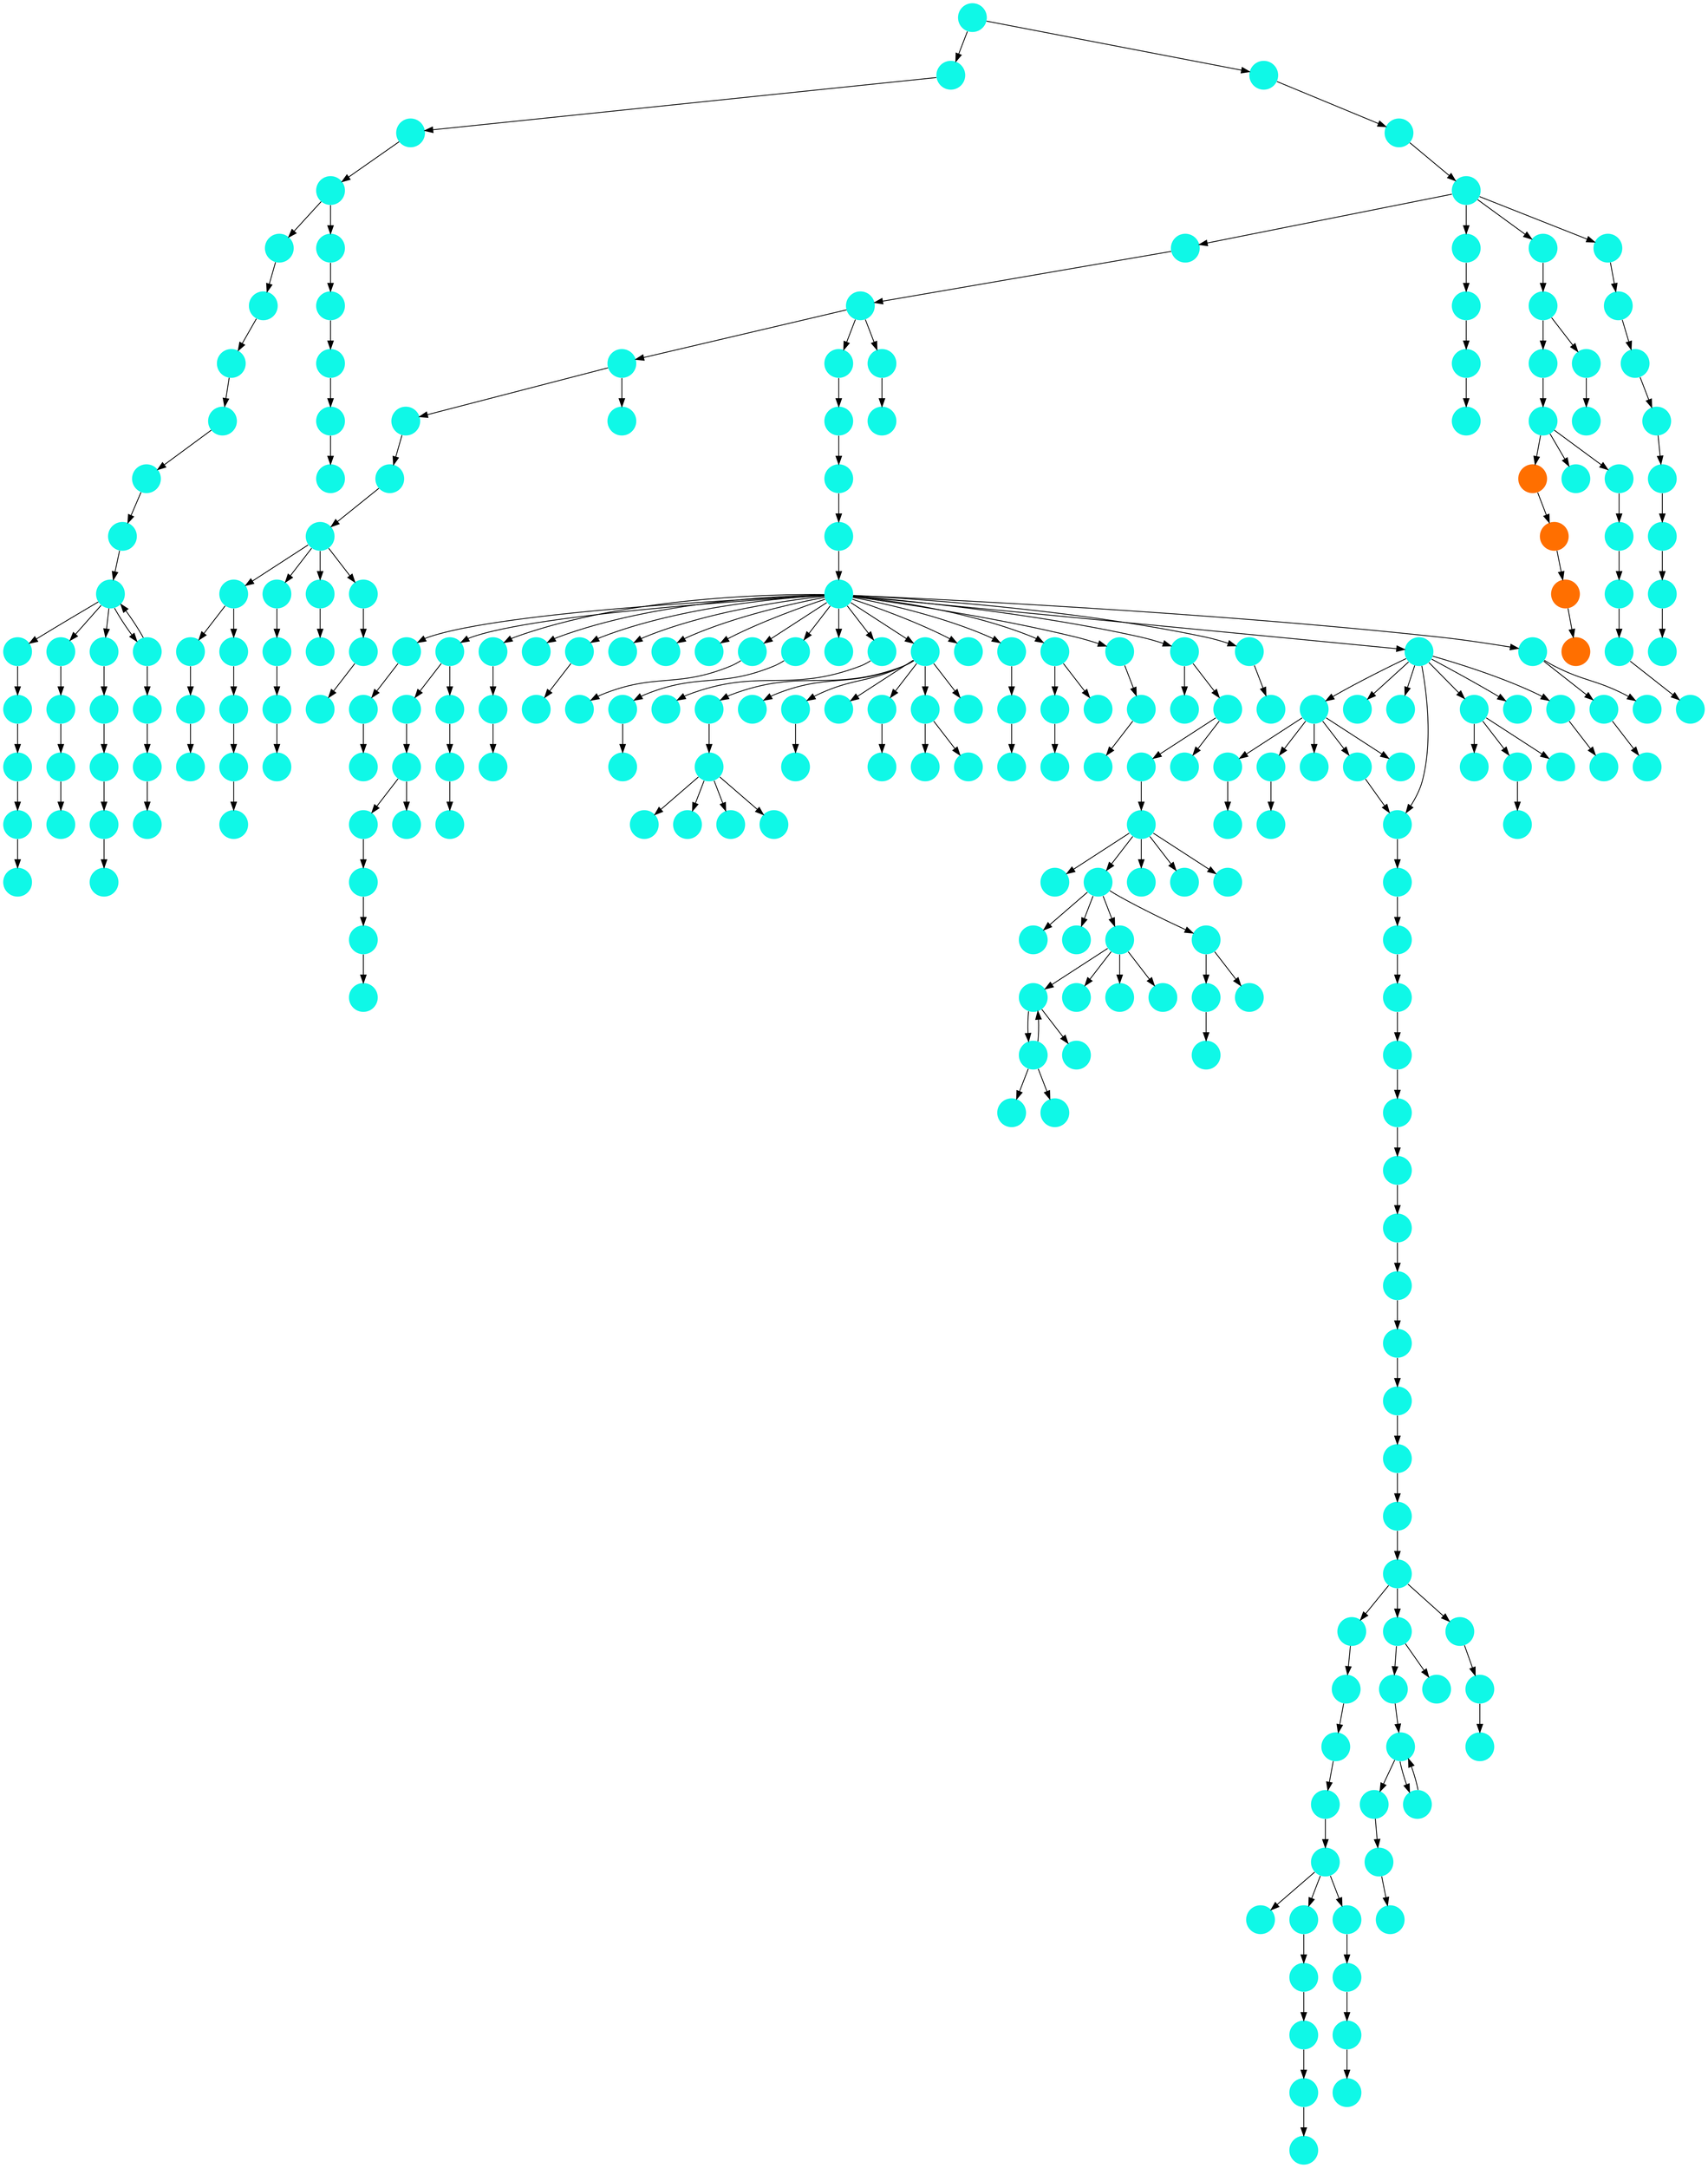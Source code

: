 digraph{
0 [tooltip = "I", penwidth = 0, style = filled, fillcolor = "#0ff8e7", shape = circle, label = ""]
1 [tooltip = "I", penwidth = 0, style = filled, fillcolor = "#0ff8e7", shape = circle, label = ""]
2 [tooltip = "I", penwidth = 0, style = filled, fillcolor = "#0ff8e7", shape = circle, label = ""]
3 [tooltip = "I", penwidth = 0, style = filled, fillcolor = "#0ff8e7", shape = circle, label = ""]
4 [tooltip = "I", penwidth = 0, style = filled, fillcolor = "#0ff8e7", shape = circle, label = ""]
5 [tooltip = "I", penwidth = 0, style = filled, fillcolor = "#0ff8e7", shape = circle, label = ""]
6 [tooltip = "I", penwidth = 0, style = filled, fillcolor = "#0ff8e7", shape = circle, label = ""]
7 [tooltip = "I", penwidth = 0, style = filled, fillcolor = "#0ff8e7", shape = circle, label = ""]
8 [tooltip = "I", penwidth = 0, style = filled, fillcolor = "#0ff8e7", shape = circle, label = ""]
9 [tooltip = "I", penwidth = 0, style = filled, fillcolor = "#0ff8e7", shape = circle, label = ""]
10 [tooltip = "I", penwidth = 0, style = filled, fillcolor = "#0ff8e7", shape = circle, label = ""]
11 [tooltip = "I", penwidth = 0, style = filled, fillcolor = "#0ff8e7", shape = circle, label = ""]
12 [tooltip = "I", penwidth = 0, style = filled, fillcolor = "#0ff8e7", shape = circle, label = ""]
13 [tooltip = "I", penwidth = 0, style = filled, fillcolor = "#0ff8e7", shape = circle, label = ""]
14 [tooltip = "I", penwidth = 0, style = filled, fillcolor = "#0ff8e7", shape = circle, label = ""]
15 [tooltip = "I", penwidth = 0, style = filled, fillcolor = "#0ff8e7", shape = circle, label = ""]
16 [tooltip = "I", penwidth = 0, style = filled, fillcolor = "#0ff8e7", shape = circle, label = ""]
17 [tooltip = "I", penwidth = 0, style = filled, fillcolor = "#0ff8e7", shape = circle, label = ""]
18 [tooltip = "I", penwidth = 0, style = filled, fillcolor = "#0ff8e7", shape = circle, label = ""]
19 [tooltip = "I", penwidth = 0, style = filled, fillcolor = "#0ff8e7", shape = circle, label = ""]
20 [tooltip = "I", penwidth = 0, style = filled, fillcolor = "#0ff8e7", shape = circle, label = ""]
21 [tooltip = "I", penwidth = 0, style = filled, fillcolor = "#0ff8e7", shape = circle, label = ""]
22 [tooltip = "I", penwidth = 0, style = filled, fillcolor = "#0ff8e7", shape = circle, label = ""]
23 [tooltip = "I", penwidth = 0, style = filled, fillcolor = "#0ff8e7", shape = circle, label = ""]
24 [tooltip = "I", penwidth = 0, style = filled, fillcolor = "#0ff8e7", shape = circle, label = ""]
25 [tooltip = "I", penwidth = 0, style = filled, fillcolor = "#0ff8e7", shape = circle, label = ""]
26 [tooltip = "I", penwidth = 0, style = filled, fillcolor = "#0ff8e7", shape = circle, label = ""]
27 [tooltip = "I", penwidth = 0, style = filled, fillcolor = "#0ff8e7", shape = circle, label = ""]
28 [tooltip = "I", penwidth = 0, style = filled, fillcolor = "#0ff8e7", shape = circle, label = ""]
29 [tooltip = "I", penwidth = 0, style = filled, fillcolor = "#0ff8e7", shape = circle, label = ""]
30 [tooltip = "I", penwidth = 0, style = filled, fillcolor = "#0ff8e7", shape = circle, label = ""]
31 [tooltip = "I", penwidth = 0, style = filled, fillcolor = "#0ff8e7", shape = circle, label = ""]
32 [tooltip = "I", penwidth = 0, style = filled, fillcolor = "#0ff8e7", shape = circle, label = ""]
33 [tooltip = "I", penwidth = 0, style = filled, fillcolor = "#0ff8e7", shape = circle, label = ""]
34 [tooltip = "I", penwidth = 0, style = filled, fillcolor = "#0ff8e7", shape = circle, label = ""]
35 [tooltip = "I", penwidth = 0, style = filled, fillcolor = "#0ff8e7", shape = circle, label = ""]
36 [tooltip = "I", penwidth = 0, style = filled, fillcolor = "#0ff8e7", shape = circle, label = ""]
37 [tooltip = "I", penwidth = 0, style = filled, fillcolor = "#0ff8e7", shape = circle, label = ""]
38 [tooltip = "I", penwidth = 0, style = filled, fillcolor = "#0ff8e7", shape = circle, label = ""]
39 [tooltip = "I", penwidth = 0, style = filled, fillcolor = "#0ff8e7", shape = circle, label = ""]
40 [tooltip = "I", penwidth = 0, style = filled, fillcolor = "#0ff8e7", shape = circle, label = ""]
41 [tooltip = "I", penwidth = 0, style = filled, fillcolor = "#0ff8e7", shape = circle, label = ""]
42 [tooltip = "I", penwidth = 0, style = filled, fillcolor = "#0ff8e7", shape = circle, label = ""]
43 [tooltip = "I", penwidth = 0, style = filled, fillcolor = "#0ff8e7", shape = circle, label = ""]
44 [tooltip = "I", penwidth = 0, style = filled, fillcolor = "#0ff8e7", shape = circle, label = ""]
45 [tooltip = "I", penwidth = 0, style = filled, fillcolor = "#0ff8e7", shape = circle, label = ""]
46 [tooltip = "I", penwidth = 0, style = filled, fillcolor = "#0ff8e7", shape = circle, label = ""]
47 [tooltip = "I", penwidth = 0, style = filled, fillcolor = "#0ff8e7", shape = circle, label = ""]
48 [tooltip = "I", penwidth = 0, style = filled, fillcolor = "#0ff8e7", shape = circle, label = ""]
49 [tooltip = "I", penwidth = 0, style = filled, fillcolor = "#0ff8e7", shape = circle, label = ""]
50 [tooltip = "I", penwidth = 0, style = filled, fillcolor = "#0ff8e7", shape = circle, label = ""]
51 [tooltip = "I", penwidth = 0, style = filled, fillcolor = "#0ff8e7", shape = circle, label = ""]
52 [tooltip = "I", penwidth = 0, style = filled, fillcolor = "#0ff8e7", shape = circle, label = ""]
53 [tooltip = "I", penwidth = 0, style = filled, fillcolor = "#0ff8e7", shape = circle, label = ""]
54 [tooltip = "I", penwidth = 0, style = filled, fillcolor = "#0ff8e7", shape = circle, label = ""]
55 [tooltip = "I", penwidth = 0, style = filled, fillcolor = "#0ff8e7", shape = circle, label = ""]
56 [tooltip = "I", penwidth = 0, style = filled, fillcolor = "#0ff8e7", shape = circle, label = ""]
57 [tooltip = "I", penwidth = 0, style = filled, fillcolor = "#0ff8e7", shape = circle, label = ""]
58 [tooltip = "I", penwidth = 0, style = filled, fillcolor = "#0ff8e7", shape = circle, label = ""]
59 [tooltip = "I", penwidth = 0, style = filled, fillcolor = "#0ff8e7", shape = circle, label = ""]
60 [tooltip = "I", penwidth = 0, style = filled, fillcolor = "#0ff8e7", shape = circle, label = ""]
61 [tooltip = "I", penwidth = 0, style = filled, fillcolor = "#0ff8e7", shape = circle, label = ""]
62 [tooltip = "I", penwidth = 0, style = filled, fillcolor = "#0ff8e7", shape = circle, label = ""]
63 [tooltip = "I", penwidth = 0, style = filled, fillcolor = "#0ff8e7", shape = circle, label = ""]
64 [tooltip = "I", penwidth = 0, style = filled, fillcolor = "#0ff8e7", shape = circle, label = ""]
65 [tooltip = "I", penwidth = 0, style = filled, fillcolor = "#0ff8e7", shape = circle, label = ""]
66 [tooltip = "I", penwidth = 0, style = filled, fillcolor = "#0ff8e7", shape = circle, label = ""]
67 [tooltip = "I", penwidth = 0, style = filled, fillcolor = "#0ff8e7", shape = circle, label = ""]
68 [tooltip = "I", penwidth = 0, style = filled, fillcolor = "#0ff8e7", shape = circle, label = ""]
69 [tooltip = "I", penwidth = 0, style = filled, fillcolor = "#0ff8e7", shape = circle, label = ""]
70 [tooltip = "I", penwidth = 0, style = filled, fillcolor = "#0ff8e7", shape = circle, label = ""]
71 [tooltip = "I", penwidth = 0, style = filled, fillcolor = "#0ff8e7", shape = circle, label = ""]
72 [tooltip = "I", penwidth = 0, style = filled, fillcolor = "#0ff8e7", shape = circle, label = ""]
73 [tooltip = "I", penwidth = 0, style = filled, fillcolor = "#0ff8e7", shape = circle, label = ""]
74 [tooltip = "I", penwidth = 0, style = filled, fillcolor = "#0ff8e7", shape = circle, label = ""]
75 [tooltip = "I", penwidth = 0, style = filled, fillcolor = "#0ff8e7", shape = circle, label = ""]
76 [tooltip = "I", penwidth = 0, style = filled, fillcolor = "#0ff8e7", shape = circle, label = ""]
77 [tooltip = "I", penwidth = 0, style = filled, fillcolor = "#0ff8e7", shape = circle, label = ""]
78 [tooltip = "I", penwidth = 0, style = filled, fillcolor = "#0ff8e7", shape = circle, label = ""]
79 [tooltip = "I", penwidth = 0, style = filled, fillcolor = "#0ff8e7", shape = circle, label = ""]
80 [tooltip = "I", penwidth = 0, style = filled, fillcolor = "#0ff8e7", shape = circle, label = ""]
81 [tooltip = "I", penwidth = 0, style = filled, fillcolor = "#0ff8e7", shape = circle, label = ""]
82 [tooltip = "I", penwidth = 0, style = filled, fillcolor = "#0ff8e7", shape = circle, label = ""]
83 [tooltip = "I", penwidth = 0, style = filled, fillcolor = "#0ff8e7", shape = circle, label = ""]
84 [tooltip = "I", penwidth = 0, style = filled, fillcolor = "#0ff8e7", shape = circle, label = ""]
85 [tooltip = "I", penwidth = 0, style = filled, fillcolor = "#0ff8e7", shape = circle, label = ""]
86 [tooltip = "I", penwidth = 0, style = filled, fillcolor = "#0ff8e7", shape = circle, label = ""]
87 [tooltip = "I", penwidth = 0, style = filled, fillcolor = "#0ff8e7", shape = circle, label = ""]
88 [tooltip = "I", penwidth = 0, style = filled, fillcolor = "#0ff8e7", shape = circle, label = ""]
89 [tooltip = "I", penwidth = 0, style = filled, fillcolor = "#0ff8e7", shape = circle, label = ""]
90 [tooltip = "I", penwidth = 0, style = filled, fillcolor = "#0ff8e7", shape = circle, label = ""]
91 [tooltip = "I", penwidth = 0, style = filled, fillcolor = "#0ff8e7", shape = circle, label = ""]
92 [tooltip = "I", penwidth = 0, style = filled, fillcolor = "#0ff8e7", shape = circle, label = ""]
93 [tooltip = "I", penwidth = 0, style = filled, fillcolor = "#0ff8e7", shape = circle, label = ""]
94 [tooltip = "I", penwidth = 0, style = filled, fillcolor = "#0ff8e7", shape = circle, label = ""]
95 [tooltip = "I", penwidth = 0, style = filled, fillcolor = "#0ff8e7", shape = circle, label = ""]
96 [tooltip = "I", penwidth = 0, style = filled, fillcolor = "#0ff8e7", shape = circle, label = ""]
97 [tooltip = "I", penwidth = 0, style = filled, fillcolor = "#0ff8e7", shape = circle, label = ""]
98 [tooltip = "I", penwidth = 0, style = filled, fillcolor = "#0ff8e7", shape = circle, label = ""]
99 [tooltip = "I", penwidth = 0, style = filled, fillcolor = "#0ff8e7", shape = circle, label = ""]
100 [tooltip = "I", penwidth = 0, style = filled, fillcolor = "#0ff8e7", shape = circle, label = ""]
101 [tooltip = "I", penwidth = 0, style = filled, fillcolor = "#0ff8e7", shape = circle, label = ""]
102 [tooltip = "I", penwidth = 0, style = filled, fillcolor = "#0ff8e7", shape = circle, label = ""]
103 [tooltip = "I", penwidth = 0, style = filled, fillcolor = "#0ff8e7", shape = circle, label = ""]
104 [tooltip = "I", penwidth = 0, style = filled, fillcolor = "#0ff8e7", shape = circle, label = ""]
105 [tooltip = "I", penwidth = 0, style = filled, fillcolor = "#0ff8e7", shape = circle, label = ""]
106 [tooltip = "I", penwidth = 0, style = filled, fillcolor = "#0ff8e7", shape = circle, label = ""]
107 [tooltip = "I", penwidth = 0, style = filled, fillcolor = "#0ff8e7", shape = circle, label = ""]
108 [tooltip = "I", penwidth = 0, style = filled, fillcolor = "#0ff8e7", shape = circle, label = ""]
109 [tooltip = "I", penwidth = 0, style = filled, fillcolor = "#0ff8e7", shape = circle, label = ""]
110 [tooltip = "I", penwidth = 0, style = filled, fillcolor = "#0ff8e7", shape = circle, label = ""]
111 [tooltip = "I", penwidth = 0, style = filled, fillcolor = "#0ff8e7", shape = circle, label = ""]
112 [tooltip = "I", penwidth = 0, style = filled, fillcolor = "#0ff8e7", shape = circle, label = ""]
113 [tooltip = "I", penwidth = 0, style = filled, fillcolor = "#0ff8e7", shape = circle, label = ""]
114 [tooltip = "I", penwidth = 0, style = filled, fillcolor = "#0ff8e7", shape = circle, label = ""]
115 [tooltip = "I", penwidth = 0, style = filled, fillcolor = "#0ff8e7", shape = circle, label = ""]
116 [tooltip = "I", penwidth = 0, style = filled, fillcolor = "#0ff8e7", shape = circle, label = ""]
117 [tooltip = "I", penwidth = 0, style = filled, fillcolor = "#0ff8e7", shape = circle, label = ""]
118 [tooltip = "I", penwidth = 0, style = filled, fillcolor = "#0ff8e7", shape = circle, label = ""]
119 [tooltip = "I", penwidth = 0, style = filled, fillcolor = "#0ff8e7", shape = circle, label = ""]
120 [tooltip = "I", penwidth = 0, style = filled, fillcolor = "#0ff8e7", shape = circle, label = ""]
121 [tooltip = "I", penwidth = 0, style = filled, fillcolor = "#0ff8e7", shape = circle, label = ""]
122 [tooltip = "I", penwidth = 0, style = filled, fillcolor = "#0ff8e7", shape = circle, label = ""]
123 [tooltip = "I", penwidth = 0, style = filled, fillcolor = "#0ff8e7", shape = circle, label = ""]
124 [tooltip = "I", penwidth = 0, style = filled, fillcolor = "#0ff8e7", shape = circle, label = ""]
125 [tooltip = "I", penwidth = 0, style = filled, fillcolor = "#0ff8e7", shape = circle, label = ""]
126 [tooltip = "I", penwidth = 0, style = filled, fillcolor = "#0ff8e7", shape = circle, label = ""]
127 [tooltip = "I", penwidth = 0, style = filled, fillcolor = "#0ff8e7", shape = circle, label = ""]
128 [tooltip = "I", penwidth = 0, style = filled, fillcolor = "#0ff8e7", shape = circle, label = ""]
129 [tooltip = "I", penwidth = 0, style = filled, fillcolor = "#0ff8e7", shape = circle, label = ""]
130 [tooltip = "I", penwidth = 0, style = filled, fillcolor = "#0ff8e7", shape = circle, label = ""]
131 [tooltip = "I", penwidth = 0, style = filled, fillcolor = "#0ff8e7", shape = circle, label = ""]
132 [tooltip = "I", penwidth = 0, style = filled, fillcolor = "#0ff8e7", shape = circle, label = ""]
133 [tooltip = "I", penwidth = 0, style = filled, fillcolor = "#0ff8e7", shape = circle, label = ""]
134 [tooltip = "I", penwidth = 0, style = filled, fillcolor = "#0ff8e7", shape = circle, label = ""]
135 [tooltip = "I", penwidth = 0, style = filled, fillcolor = "#0ff8e7", shape = circle, label = ""]
136 [tooltip = "I", penwidth = 0, style = filled, fillcolor = "#0ff8e7", shape = circle, label = ""]
137 [tooltip = "I", penwidth = 0, style = filled, fillcolor = "#0ff8e7", shape = circle, label = ""]
138 [tooltip = "I", penwidth = 0, style = filled, fillcolor = "#0ff8e7", shape = circle, label = ""]
139 [tooltip = "I", penwidth = 0, style = filled, fillcolor = "#0ff8e7", shape = circle, label = ""]
140 [tooltip = "I", penwidth = 0, style = filled, fillcolor = "#0ff8e7", shape = circle, label = ""]
141 [tooltip = "I", penwidth = 0, style = filled, fillcolor = "#0ff8e7", shape = circle, label = ""]
142 [tooltip = "I", penwidth = 0, style = filled, fillcolor = "#0ff8e7", shape = circle, label = ""]
143 [tooltip = "I", penwidth = 0, style = filled, fillcolor = "#0ff8e7", shape = circle, label = ""]
144 [tooltip = "I", penwidth = 0, style = filled, fillcolor = "#0ff8e7", shape = circle, label = ""]
145 [tooltip = "I", penwidth = 0, style = filled, fillcolor = "#0ff8e7", shape = circle, label = ""]
146 [tooltip = "I", penwidth = 0, style = filled, fillcolor = "#0ff8e7", shape = circle, label = ""]
147 [tooltip = "I", penwidth = 0, style = filled, fillcolor = "#0ff8e7", shape = circle, label = ""]
148 [tooltip = "I", penwidth = 0, style = filled, fillcolor = "#0ff8e7", shape = circle, label = ""]
149 [tooltip = "I", penwidth = 0, style = filled, fillcolor = "#0ff8e7", shape = circle, label = ""]
150 [tooltip = "I", penwidth = 0, style = filled, fillcolor = "#0ff8e7", shape = circle, label = ""]
151 [tooltip = "I", penwidth = 0, style = filled, fillcolor = "#0ff8e7", shape = circle, label = ""]
152 [tooltip = "I", penwidth = 0, style = filled, fillcolor = "#0ff8e7", shape = circle, label = ""]
153 [tooltip = "I", penwidth = 0, style = filled, fillcolor = "#0ff8e7", shape = circle, label = ""]
154 [tooltip = "I", penwidth = 0, style = filled, fillcolor = "#0ff8e7", shape = circle, label = ""]
155 [tooltip = "I", penwidth = 0, style = filled, fillcolor = "#0ff8e7", shape = circle, label = ""]
156 [tooltip = "I", penwidth = 0, style = filled, fillcolor = "#0ff8e7", shape = circle, label = ""]
157 [tooltip = "I", penwidth = 0, style = filled, fillcolor = "#0ff8e7", shape = circle, label = ""]
158 [tooltip = "I", penwidth = 0, style = filled, fillcolor = "#0ff8e7", shape = circle, label = ""]
159 [tooltip = "I", penwidth = 0, style = filled, fillcolor = "#0ff8e7", shape = circle, label = ""]
160 [tooltip = "I", penwidth = 0, style = filled, fillcolor = "#0ff8e7", shape = circle, label = ""]
161 [tooltip = "I", penwidth = 0, style = filled, fillcolor = "#0ff8e7", shape = circle, label = ""]
162 [tooltip = "I", penwidth = 0, style = filled, fillcolor = "#0ff8e7", shape = circle, label = ""]
163 [tooltip = "I", penwidth = 0, style = filled, fillcolor = "#0ff8e7", shape = circle, label = ""]
164 [tooltip = "I", penwidth = 0, style = filled, fillcolor = "#0ff8e7", shape = circle, label = ""]
165 [tooltip = "I", penwidth = 0, style = filled, fillcolor = "#0ff8e7", shape = circle, label = ""]
166 [tooltip = "I", penwidth = 0, style = filled, fillcolor = "#0ff8e7", shape = circle, label = ""]
167 [tooltip = "I", penwidth = 0, style = filled, fillcolor = "#0ff8e7", shape = circle, label = ""]
168 [tooltip = "I", penwidth = 0, style = filled, fillcolor = "#0ff8e7", shape = circle, label = ""]
169 [tooltip = "I", penwidth = 0, style = filled, fillcolor = "#0ff8e7", shape = circle, label = ""]
170 [tooltip = "S", penwidth = 0, style = filled, fillcolor = "#ff6f00", shape = circle, label = ""]
171 [tooltip = "I", penwidth = 0, style = filled, fillcolor = "#0ff8e7", shape = circle, label = ""]
172 [tooltip = "I", penwidth = 0, style = filled, fillcolor = "#0ff8e7", shape = circle, label = ""]
173 [tooltip = "I", penwidth = 0, style = filled, fillcolor = "#0ff8e7", shape = circle, label = ""]
174 [tooltip = "I", penwidth = 0, style = filled, fillcolor = "#0ff8e7", shape = circle, label = ""]
175 [tooltip = "I", penwidth = 0, style = filled, fillcolor = "#0ff8e7", shape = circle, label = ""]
176 [tooltip = "I", penwidth = 0, style = filled, fillcolor = "#0ff8e7", shape = circle, label = ""]
177 [tooltip = "I", penwidth = 0, style = filled, fillcolor = "#0ff8e7", shape = circle, label = ""]
178 [tooltip = "I", penwidth = 0, style = filled, fillcolor = "#0ff8e7", shape = circle, label = ""]
179 [tooltip = "I", penwidth = 0, style = filled, fillcolor = "#0ff8e7", shape = circle, label = ""]
180 [tooltip = "I", penwidth = 0, style = filled, fillcolor = "#0ff8e7", shape = circle, label = ""]
181 [tooltip = "I", penwidth = 0, style = filled, fillcolor = "#0ff8e7", shape = circle, label = ""]
182 [tooltip = "I", penwidth = 0, style = filled, fillcolor = "#0ff8e7", shape = circle, label = ""]
183 [tooltip = "I", penwidth = 0, style = filled, fillcolor = "#0ff8e7", shape = circle, label = ""]
184 [tooltip = "I", penwidth = 0, style = filled, fillcolor = "#0ff8e7", shape = circle, label = ""]
185 [tooltip = "I", penwidth = 0, style = filled, fillcolor = "#0ff8e7", shape = circle, label = ""]
186 [tooltip = "I", penwidth = 0, style = filled, fillcolor = "#0ff8e7", shape = circle, label = ""]
187 [tooltip = "I", penwidth = 0, style = filled, fillcolor = "#0ff8e7", shape = circle, label = ""]
188 [tooltip = "I", penwidth = 0, style = filled, fillcolor = "#0ff8e7", shape = circle, label = ""]
189 [tooltip = "I", penwidth = 0, style = filled, fillcolor = "#0ff8e7", shape = circle, label = ""]
190 [tooltip = "I", penwidth = 0, style = filled, fillcolor = "#0ff8e7", shape = circle, label = ""]
191 [tooltip = "I", penwidth = 0, style = filled, fillcolor = "#0ff8e7", shape = circle, label = ""]
192 [tooltip = "I", penwidth = 0, style = filled, fillcolor = "#0ff8e7", shape = circle, label = ""]
193 [tooltip = "S", penwidth = 0, style = filled, fillcolor = "#ff6f00", shape = circle, label = ""]
194 [tooltip = "I", penwidth = 0, style = filled, fillcolor = "#0ff8e7", shape = circle, label = ""]
195 [tooltip = "I", penwidth = 0, style = filled, fillcolor = "#0ff8e7", shape = circle, label = ""]
196 [tooltip = "I", penwidth = 0, style = filled, fillcolor = "#0ff8e7", shape = circle, label = ""]
197 [tooltip = "I", penwidth = 0, style = filled, fillcolor = "#0ff8e7", shape = circle, label = ""]
198 [tooltip = "I", penwidth = 0, style = filled, fillcolor = "#0ff8e7", shape = circle, label = ""]
199 [tooltip = "I", penwidth = 0, style = filled, fillcolor = "#0ff8e7", shape = circle, label = ""]
200 [tooltip = "I", penwidth = 0, style = filled, fillcolor = "#0ff8e7", shape = circle, label = ""]
201 [tooltip = "I", penwidth = 0, style = filled, fillcolor = "#0ff8e7", shape = circle, label = ""]
202 [tooltip = "I", penwidth = 0, style = filled, fillcolor = "#0ff8e7", shape = circle, label = ""]
203 [tooltip = "I", penwidth = 0, style = filled, fillcolor = "#0ff8e7", shape = circle, label = ""]
204 [tooltip = "I", penwidth = 0, style = filled, fillcolor = "#0ff8e7", shape = circle, label = ""]
205 [tooltip = "I", penwidth = 0, style = filled, fillcolor = "#0ff8e7", shape = circle, label = ""]
206 [tooltip = "I", penwidth = 0, style = filled, fillcolor = "#0ff8e7", shape = circle, label = ""]
207 [tooltip = "I", penwidth = 0, style = filled, fillcolor = "#0ff8e7", shape = circle, label = ""]
208 [tooltip = "I", penwidth = 0, style = filled, fillcolor = "#0ff8e7", shape = circle, label = ""]
209 [tooltip = "I", penwidth = 0, style = filled, fillcolor = "#0ff8e7", shape = circle, label = ""]
210 [tooltip = "I", penwidth = 0, style = filled, fillcolor = "#0ff8e7", shape = circle, label = ""]
211 [tooltip = "I", penwidth = 0, style = filled, fillcolor = "#0ff8e7", shape = circle, label = ""]
212 [tooltip = "I", penwidth = 0, style = filled, fillcolor = "#0ff8e7", shape = circle, label = ""]
213 [tooltip = "I", penwidth = 0, style = filled, fillcolor = "#0ff8e7", shape = circle, label = ""]
214 [tooltip = "I", penwidth = 0, style = filled, fillcolor = "#0ff8e7", shape = circle, label = ""]
215 [tooltip = "I", penwidth = 0, style = filled, fillcolor = "#0ff8e7", shape = circle, label = ""]
216 [tooltip = "I", penwidth = 0, style = filled, fillcolor = "#0ff8e7", shape = circle, label = ""]
217 [tooltip = "I", penwidth = 0, style = filled, fillcolor = "#0ff8e7", shape = circle, label = ""]
218 [tooltip = "I", penwidth = 0, style = filled, fillcolor = "#0ff8e7", shape = circle, label = ""]
219 [tooltip = "I", penwidth = 0, style = filled, fillcolor = "#0ff8e7", shape = circle, label = ""]
220 [tooltip = "I", penwidth = 0, style = filled, fillcolor = "#0ff8e7", shape = circle, label = ""]
221 [tooltip = "I", penwidth = 0, style = filled, fillcolor = "#0ff8e7", shape = circle, label = ""]
222 [tooltip = "I", penwidth = 0, style = filled, fillcolor = "#0ff8e7", shape = circle, label = ""]
223 [tooltip = "I", penwidth = 0, style = filled, fillcolor = "#0ff8e7", shape = circle, label = ""]
224 [tooltip = "S", penwidth = 0, style = filled, fillcolor = "#ff6f00", shape = circle, label = ""]
225 [tooltip = "I", penwidth = 0, style = filled, fillcolor = "#0ff8e7", shape = circle, label = ""]
226 [tooltip = "I", penwidth = 0, style = filled, fillcolor = "#0ff8e7", shape = circle, label = ""]
227 [tooltip = "I", penwidth = 0, style = filled, fillcolor = "#0ff8e7", shape = circle, label = ""]
228 [tooltip = "I", penwidth = 0, style = filled, fillcolor = "#0ff8e7", shape = circle, label = ""]
229 [tooltip = "I", penwidth = 0, style = filled, fillcolor = "#0ff8e7", shape = circle, label = ""]
230 [tooltip = "I", penwidth = 0, style = filled, fillcolor = "#0ff8e7", shape = circle, label = ""]
231 [tooltip = "I", penwidth = 0, style = filled, fillcolor = "#0ff8e7", shape = circle, label = ""]
232 [tooltip = "I", penwidth = 0, style = filled, fillcolor = "#0ff8e7", shape = circle, label = ""]
233 [tooltip = "I", penwidth = 0, style = filled, fillcolor = "#0ff8e7", shape = circle, label = ""]
234 [tooltip = "I", penwidth = 0, style = filled, fillcolor = "#0ff8e7", shape = circle, label = ""]
235 [tooltip = "I", penwidth = 0, style = filled, fillcolor = "#0ff8e7", shape = circle, label = ""]
236 [tooltip = "I", penwidth = 0, style = filled, fillcolor = "#0ff8e7", shape = circle, label = ""]
237 [tooltip = "I", penwidth = 0, style = filled, fillcolor = "#0ff8e7", shape = circle, label = ""]
238 [tooltip = "I", penwidth = 0, style = filled, fillcolor = "#0ff8e7", shape = circle, label = ""]
239 [tooltip = "I", penwidth = 0, style = filled, fillcolor = "#0ff8e7", shape = circle, label = ""]
240 [tooltip = "I", penwidth = 0, style = filled, fillcolor = "#0ff8e7", shape = circle, label = ""]
241 [tooltip = "I", penwidth = 0, style = filled, fillcolor = "#0ff8e7", shape = circle, label = ""]
242 [tooltip = "S", penwidth = 0, style = filled, fillcolor = "#ff6f00", shape = circle, label = ""]
243 [tooltip = "I", penwidth = 0, style = filled, fillcolor = "#0ff8e7", shape = circle, label = ""]
244 [tooltip = "I", penwidth = 0, style = filled, fillcolor = "#0ff8e7", shape = circle, label = ""]
245 [tooltip = "I", penwidth = 0, style = filled, fillcolor = "#0ff8e7", shape = circle, label = ""]
146 -> 78
0 -> 20
91 -> 24
70 -> 31
184 -> 219
243 -> 230
231 -> 39
72 -> 30
122 -> 46
154 -> 139
45 -> 190
0 -> 98
160 -> 55
233 -> 45
112 -> 159
33 -> 205
206 -> 153
6 -> 10
0 -> 17
241 -> 245
238 -> 103
36 -> 12
45 -> 61
101 -> 182
189 -> 138
156 -> 6
55 -> 100
8 -> 57
10 -> 75
1 -> 172
70 -> 134
61 -> 126
185 -> 165
215 -> 22
10 -> 70
23 -> 72
168 -> 163
54 -> 14
92 -> 239
31 -> 87
177 -> 204
8 -> 38
55 -> 56
196 -> 216
108 -> 195
0 -> 1
191 -> 198
38 -> 99
6 -> 60
115 -> 154
120 -> 48
50 -> 90
65 -> 133
181 -> 127
126 -> 208
226 -> 185
170 -> 224
138 -> 198
217 -> 88
162 -> 102
211 -> 200
17 -> 197
8 -> 117
235 -> 164
88 -> 242
244 -> 227
35 -> 96
0 -> 135
132 -> 80
114 -> 93
12 -> 36
186 -> 235
16 -> 116
181 -> 166
11 -> 4
95 -> 94
225 -> 43
1 -> 33
18 -> 129
6 -> 83
182 -> 76
0 -> 21
229 -> 37
198 -> 191
47 -> 171
110 -> 121
35 -> 161
66 -> 11
6 -> 32
10 -> 47
129 -> 51
183 -> 146
101 -> 123
7 -> 156
19 -> 140
187 -> 214
35 -> 152
175 -> 187
53 -> 58
0 -> 186
101 -> 16
37 -> 137
0 -> 18
147 -> 174
22 -> 132
57 -> 110
8 -> 114
88 -> 236
133 -> 118
8 -> 69
96 -> 124
1 -> 66
41 -> 173
240 -> 203
13 -> 184
35 -> 64
190 -> 231
201 -> 141
173 -> 112
0 -> 81
13 -> 199
208 -> 143
97 -> 13
47 -> 36
159 -> 62
181 -> 142
0 -> 155
84 -> 44
189 -> 157
227 -> 86
237 -> 206
41 -> 168
7 -> 109
140 -> 217
210 -> 196
35 -> 8
197 -> 52
47 -> 104
149 -> 101
21 -> 144
44 -> 202
64 -> 3
35 -> 110
125 -> 59
0 -> 65
30 -> 108
115 -> 169
0 -> 218
0 -> 15
140 -> 201
71 -> 158
1 -> 26
137 -> 131
46 -> 178
220 -> 151
39 -> 106
119 -> 173
11 -> 2
11 -> 27
16 -> 241
245 -> 181
123 -> 89
12 -> 25
0 -> 84
127 -> 177
199 -> 228
1 -> 9
198 -> 237
232 -> 188
36 -> 63
180 -> 192
1 -> 225
89 -> 92
242 -> 170
219 -> 240
0 -> 85
45 -> 149
108 -> 71
64 -> 50
203 -> 115
173 -> 209
158 -> 234
11 -> 148
0 -> 238
21 -> 7
224 -> 193
6 -> 68
73 -> 95
64 -> 128
222 -> 175
188 -> 222
176 -> 233
81 -> 160
239 -> 0
81 -> 226
230 -> 119
54 -> 136
228 -> 67
98 -> 130
213 -> 179
223 -> 28
0 -> 54
1 -> 40
115 -> 211
10 -> 74
33 -> 77
192 -> 147
143 -> 213
200 -> 53
209 -> 194
194 -> 223
142 -> 122
136 -> 113
88 -> 107
163 -> 145
0 -> 29
221 -> 244
80 -> 167
181 -> 120
0 -> 150
173 -> 215
142 -> 229
139 -> 220
195 -> 221
234 -> 243
12 -> 79
62 -> 125
13 -> 189
18 -> 105
26 -> 42
121 -> 232
58 -> 34
0 -> 162
216 -> 212
166 -> 73
236 -> 180
23 -> 176
47 -> 111
212 -> 97
35 -> 82
179 -> 207
214 -> 210
56 -> 183
45 -> 19
173 -> 41
0 -> 35
29 -> 5
20 -> 91
207 -> 49
}